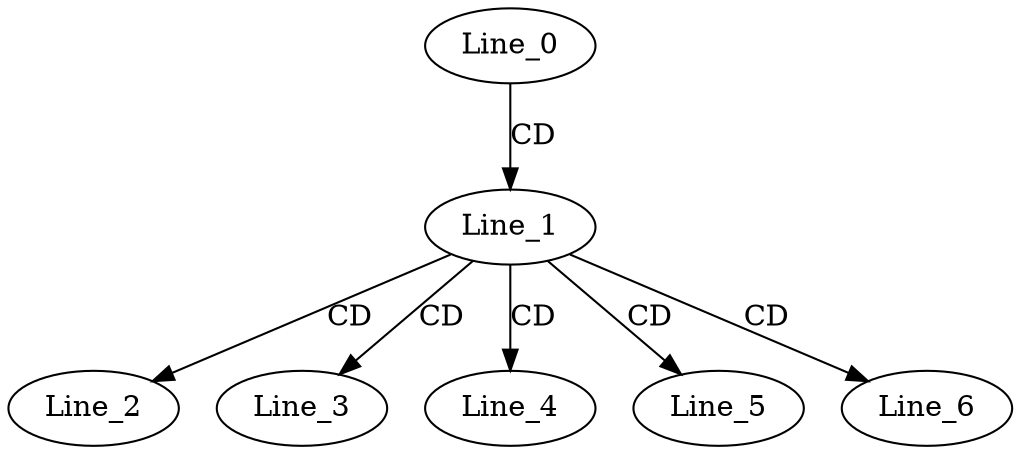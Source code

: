 digraph G {
  Line_0;
  Line_1;
  Line_2;
  Line_3;
  Line_4;
  Line_5;
  Line_6;
  Line_0 -> Line_1 [ label="CD" ];
  Line_1 -> Line_2 [ label="CD" ];
  Line_1 -> Line_3 [ label="CD" ];
  Line_1 -> Line_4 [ label="CD" ];
  Line_1 -> Line_5 [ label="CD" ];
  Line_1 -> Line_6 [ label="CD" ];
}
